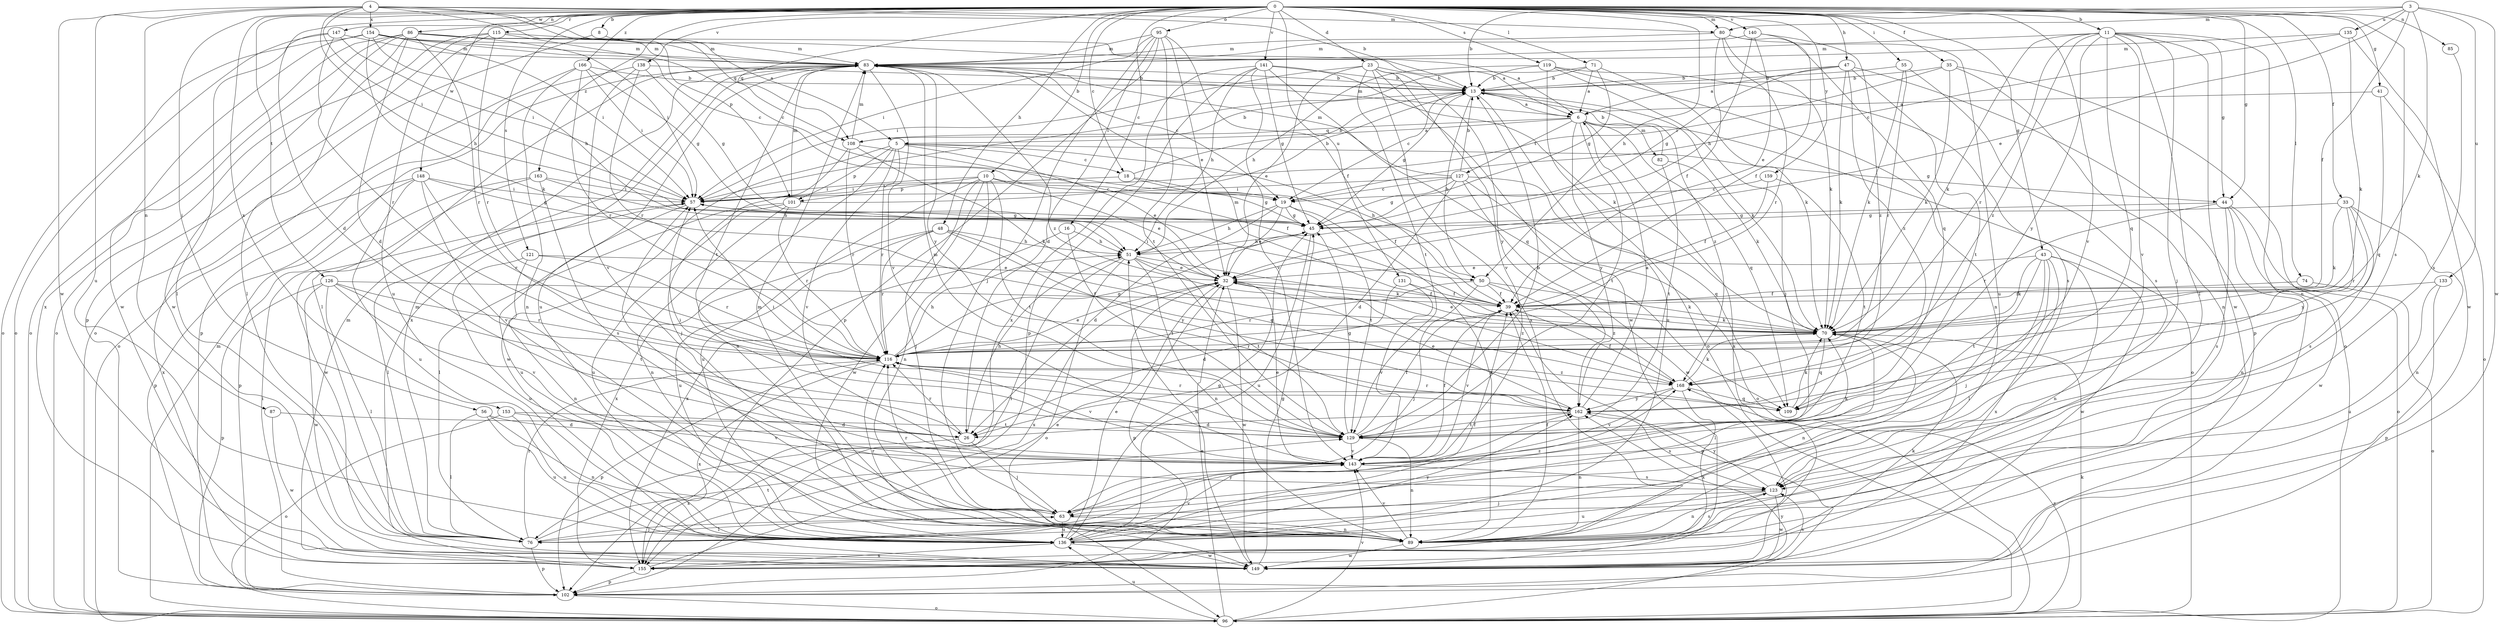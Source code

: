 strict digraph  {
0;
3;
4;
5;
6;
8;
10;
11;
13;
16;
18;
19;
23;
26;
32;
33;
35;
39;
41;
43;
44;
45;
47;
48;
50;
51;
55;
56;
57;
63;
70;
71;
74;
76;
80;
82;
83;
85;
86;
87;
89;
95;
96;
101;
102;
108;
109;
115;
116;
119;
121;
123;
126;
127;
129;
131;
133;
135;
136;
138;
140;
141;
143;
147;
148;
149;
153;
154;
155;
159;
162;
163;
166;
168;
0 -> 8  [label=b];
0 -> 10  [label=b];
0 -> 11  [label=b];
0 -> 16  [label=c];
0 -> 18  [label=c];
0 -> 23  [label=d];
0 -> 26  [label=d];
0 -> 33  [label=f];
0 -> 35  [label=f];
0 -> 41  [label=g];
0 -> 43  [label=g];
0 -> 44  [label=g];
0 -> 47  [label=h];
0 -> 48  [label=h];
0 -> 50  [label=h];
0 -> 55  [label=i];
0 -> 56  [label=i];
0 -> 71  [label=l];
0 -> 74  [label=l];
0 -> 80  [label=m];
0 -> 85  [label=n];
0 -> 86  [label=n];
0 -> 95  [label=o];
0 -> 108  [label=q];
0 -> 115  [label=r];
0 -> 119  [label=s];
0 -> 121  [label=s];
0 -> 123  [label=s];
0 -> 126  [label=t];
0 -> 131  [label=u];
0 -> 138  [label=v];
0 -> 140  [label=v];
0 -> 141  [label=v];
0 -> 143  [label=v];
0 -> 147  [label=w];
0 -> 148  [label=w];
0 -> 153  [label=x];
0 -> 159  [label=y];
0 -> 163  [label=z];
0 -> 166  [label=z];
3 -> 13  [label=b];
3 -> 32  [label=e];
3 -> 39  [label=f];
3 -> 70  [label=k];
3 -> 80  [label=m];
3 -> 133  [label=u];
3 -> 135  [label=u];
3 -> 149  [label=w];
4 -> 5  [label=a];
4 -> 13  [label=b];
4 -> 50  [label=h];
4 -> 57  [label=i];
4 -> 80  [label=m];
4 -> 87  [label=n];
4 -> 101  [label=p];
4 -> 108  [label=q];
4 -> 136  [label=u];
4 -> 149  [label=w];
4 -> 154  [label=x];
5 -> 18  [label=c];
5 -> 32  [label=e];
5 -> 44  [label=g];
5 -> 50  [label=h];
5 -> 89  [label=n];
5 -> 101  [label=p];
5 -> 116  [label=r];
5 -> 143  [label=v];
5 -> 149  [label=w];
6 -> 5  [label=a];
6 -> 82  [label=m];
6 -> 83  [label=m];
6 -> 96  [label=o];
6 -> 108  [label=q];
6 -> 109  [label=q];
6 -> 127  [label=t];
6 -> 129  [label=t];
6 -> 155  [label=x];
6 -> 162  [label=y];
8 -> 83  [label=m];
8 -> 96  [label=o];
10 -> 19  [label=c];
10 -> 32  [label=e];
10 -> 57  [label=i];
10 -> 63  [label=j];
10 -> 89  [label=n];
10 -> 101  [label=p];
10 -> 129  [label=t];
10 -> 136  [label=u];
10 -> 149  [label=w];
11 -> 44  [label=g];
11 -> 63  [label=j];
11 -> 70  [label=k];
11 -> 76  [label=l];
11 -> 83  [label=m];
11 -> 89  [label=n];
11 -> 109  [label=q];
11 -> 116  [label=r];
11 -> 143  [label=v];
11 -> 149  [label=w];
11 -> 162  [label=y];
11 -> 168  [label=z];
13 -> 6  [label=a];
13 -> 19  [label=c];
13 -> 45  [label=g];
13 -> 50  [label=h];
13 -> 70  [label=k];
13 -> 136  [label=u];
13 -> 168  [label=z];
16 -> 51  [label=h];
16 -> 129  [label=t];
16 -> 155  [label=x];
18 -> 13  [label=b];
18 -> 39  [label=f];
18 -> 45  [label=g];
18 -> 57  [label=i];
19 -> 26  [label=d];
19 -> 32  [label=e];
19 -> 45  [label=g];
19 -> 51  [label=h];
19 -> 89  [label=n];
19 -> 129  [label=t];
23 -> 13  [label=b];
23 -> 32  [label=e];
23 -> 57  [label=i];
23 -> 129  [label=t];
23 -> 143  [label=v];
23 -> 149  [label=w];
23 -> 155  [label=x];
23 -> 162  [label=y];
26 -> 51  [label=h];
26 -> 63  [label=j];
26 -> 116  [label=r];
26 -> 155  [label=x];
32 -> 39  [label=f];
32 -> 57  [label=i];
32 -> 102  [label=p];
32 -> 149  [label=w];
32 -> 155  [label=x];
32 -> 168  [label=z];
33 -> 45  [label=g];
33 -> 70  [label=k];
33 -> 89  [label=n];
33 -> 116  [label=r];
33 -> 123  [label=s];
33 -> 162  [label=y];
35 -> 13  [label=b];
35 -> 57  [label=i];
35 -> 70  [label=k];
35 -> 89  [label=n];
35 -> 96  [label=o];
39 -> 70  [label=k];
39 -> 102  [label=p];
39 -> 143  [label=v];
41 -> 6  [label=a];
41 -> 96  [label=o];
41 -> 109  [label=q];
43 -> 32  [label=e];
43 -> 63  [label=j];
43 -> 70  [label=k];
43 -> 76  [label=l];
43 -> 89  [label=n];
43 -> 129  [label=t];
43 -> 149  [label=w];
43 -> 155  [label=x];
44 -> 45  [label=g];
44 -> 89  [label=n];
44 -> 96  [label=o];
44 -> 116  [label=r];
44 -> 123  [label=s];
44 -> 149  [label=w];
45 -> 51  [label=h];
45 -> 136  [label=u];
47 -> 6  [label=a];
47 -> 13  [label=b];
47 -> 45  [label=g];
47 -> 70  [label=k];
47 -> 102  [label=p];
47 -> 129  [label=t];
47 -> 168  [label=z];
48 -> 51  [label=h];
48 -> 109  [label=q];
48 -> 116  [label=r];
48 -> 136  [label=u];
48 -> 155  [label=x];
48 -> 162  [label=y];
50 -> 39  [label=f];
50 -> 63  [label=j];
50 -> 70  [label=k];
50 -> 116  [label=r];
50 -> 168  [label=z];
51 -> 32  [label=e];
51 -> 70  [label=k];
51 -> 76  [label=l];
51 -> 89  [label=n];
51 -> 96  [label=o];
51 -> 129  [label=t];
55 -> 13  [label=b];
55 -> 70  [label=k];
55 -> 116  [label=r];
55 -> 123  [label=s];
56 -> 26  [label=d];
56 -> 76  [label=l];
56 -> 89  [label=n];
56 -> 136  [label=u];
57 -> 45  [label=g];
57 -> 76  [label=l];
57 -> 136  [label=u];
63 -> 57  [label=i];
63 -> 76  [label=l];
63 -> 89  [label=n];
63 -> 116  [label=r];
63 -> 136  [label=u];
63 -> 168  [label=z];
70 -> 32  [label=e];
70 -> 76  [label=l];
70 -> 83  [label=m];
70 -> 89  [label=n];
70 -> 109  [label=q];
70 -> 116  [label=r];
71 -> 6  [label=a];
71 -> 13  [label=b];
71 -> 45  [label=g];
71 -> 57  [label=i];
71 -> 70  [label=k];
74 -> 39  [label=f];
74 -> 96  [label=o];
76 -> 63  [label=j];
76 -> 83  [label=m];
76 -> 102  [label=p];
76 -> 116  [label=r];
76 -> 129  [label=t];
76 -> 162  [label=y];
80 -> 39  [label=f];
80 -> 70  [label=k];
80 -> 83  [label=m];
80 -> 109  [label=q];
80 -> 116  [label=r];
80 -> 136  [label=u];
82 -> 13  [label=b];
82 -> 70  [label=k];
82 -> 129  [label=t];
83 -> 13  [label=b];
83 -> 19  [label=c];
83 -> 76  [label=l];
83 -> 129  [label=t];
83 -> 136  [label=u];
83 -> 143  [label=v];
83 -> 155  [label=x];
83 -> 162  [label=y];
83 -> 168  [label=z];
85 -> 123  [label=s];
86 -> 6  [label=a];
86 -> 26  [label=d];
86 -> 57  [label=i];
86 -> 76  [label=l];
86 -> 83  [label=m];
86 -> 96  [label=o];
86 -> 116  [label=r];
86 -> 149  [label=w];
86 -> 155  [label=x];
87 -> 129  [label=t];
87 -> 149  [label=w];
89 -> 39  [label=f];
89 -> 83  [label=m];
89 -> 116  [label=r];
89 -> 123  [label=s];
89 -> 143  [label=v];
89 -> 149  [label=w];
95 -> 26  [label=d];
95 -> 32  [label=e];
95 -> 39  [label=f];
95 -> 57  [label=i];
95 -> 63  [label=j];
95 -> 83  [label=m];
95 -> 102  [label=p];
95 -> 129  [label=t];
96 -> 32  [label=e];
96 -> 70  [label=k];
96 -> 83  [label=m];
96 -> 136  [label=u];
96 -> 143  [label=v];
96 -> 162  [label=y];
96 -> 168  [label=z];
101 -> 13  [label=b];
101 -> 76  [label=l];
101 -> 83  [label=m];
101 -> 89  [label=n];
101 -> 116  [label=r];
101 -> 136  [label=u];
102 -> 57  [label=i];
102 -> 96  [label=o];
108 -> 13  [label=b];
108 -> 39  [label=f];
108 -> 63  [label=j];
108 -> 70  [label=k];
108 -> 83  [label=m];
108 -> 116  [label=r];
109 -> 70  [label=k];
109 -> 116  [label=r];
115 -> 19  [label=c];
115 -> 83  [label=m];
115 -> 96  [label=o];
115 -> 102  [label=p];
115 -> 116  [label=r];
115 -> 136  [label=u];
116 -> 32  [label=e];
116 -> 45  [label=g];
116 -> 51  [label=h];
116 -> 102  [label=p];
116 -> 143  [label=v];
116 -> 155  [label=x];
116 -> 168  [label=z];
119 -> 13  [label=b];
119 -> 51  [label=h];
119 -> 63  [label=j];
119 -> 89  [label=n];
119 -> 96  [label=o];
119 -> 123  [label=s];
121 -> 32  [label=e];
121 -> 89  [label=n];
121 -> 116  [label=r];
121 -> 136  [label=u];
123 -> 63  [label=j];
123 -> 89  [label=n];
123 -> 136  [label=u];
123 -> 149  [label=w];
123 -> 162  [label=y];
126 -> 39  [label=f];
126 -> 76  [label=l];
126 -> 102  [label=p];
126 -> 116  [label=r];
126 -> 129  [label=t];
126 -> 143  [label=v];
126 -> 149  [label=w];
127 -> 13  [label=b];
127 -> 19  [label=c];
127 -> 26  [label=d];
127 -> 45  [label=g];
127 -> 57  [label=i];
127 -> 83  [label=m];
127 -> 96  [label=o];
127 -> 109  [label=q];
127 -> 149  [label=w];
129 -> 13  [label=b];
129 -> 39  [label=f];
129 -> 45  [label=g];
129 -> 57  [label=i];
129 -> 83  [label=m];
129 -> 89  [label=n];
129 -> 143  [label=v];
131 -> 26  [label=d];
131 -> 39  [label=f];
131 -> 143  [label=v];
133 -> 39  [label=f];
133 -> 102  [label=p];
133 -> 136  [label=u];
135 -> 19  [label=c];
135 -> 70  [label=k];
135 -> 83  [label=m];
135 -> 149  [label=w];
136 -> 32  [label=e];
136 -> 39  [label=f];
136 -> 45  [label=g];
136 -> 143  [label=v];
136 -> 149  [label=w];
136 -> 155  [label=x];
136 -> 162  [label=y];
138 -> 13  [label=b];
138 -> 45  [label=g];
138 -> 102  [label=p];
138 -> 116  [label=r];
138 -> 143  [label=v];
140 -> 32  [label=e];
140 -> 39  [label=f];
140 -> 51  [label=h];
140 -> 83  [label=m];
140 -> 168  [label=z];
141 -> 13  [label=b];
141 -> 45  [label=g];
141 -> 51  [label=h];
141 -> 70  [label=k];
141 -> 102  [label=p];
141 -> 109  [label=q];
141 -> 143  [label=v];
141 -> 155  [label=x];
143 -> 32  [label=e];
143 -> 39  [label=f];
143 -> 70  [label=k];
143 -> 123  [label=s];
147 -> 57  [label=i];
147 -> 76  [label=l];
147 -> 83  [label=m];
147 -> 96  [label=o];
147 -> 116  [label=r];
148 -> 45  [label=g];
148 -> 57  [label=i];
148 -> 102  [label=p];
148 -> 116  [label=r];
148 -> 136  [label=u];
148 -> 143  [label=v];
148 -> 155  [label=x];
149 -> 45  [label=g];
149 -> 51  [label=h];
149 -> 123  [label=s];
153 -> 26  [label=d];
153 -> 96  [label=o];
153 -> 136  [label=u];
153 -> 143  [label=v];
154 -> 6  [label=a];
154 -> 19  [label=c];
154 -> 51  [label=h];
154 -> 57  [label=i];
154 -> 70  [label=k];
154 -> 83  [label=m];
154 -> 96  [label=o];
154 -> 149  [label=w];
155 -> 32  [label=e];
155 -> 70  [label=k];
155 -> 83  [label=m];
155 -> 102  [label=p];
159 -> 19  [label=c];
159 -> 39  [label=f];
159 -> 129  [label=t];
162 -> 6  [label=a];
162 -> 26  [label=d];
162 -> 32  [label=e];
162 -> 57  [label=i];
162 -> 89  [label=n];
162 -> 116  [label=r];
162 -> 123  [label=s];
162 -> 129  [label=t];
163 -> 51  [label=h];
163 -> 57  [label=i];
163 -> 102  [label=p];
163 -> 123  [label=s];
163 -> 149  [label=w];
166 -> 13  [label=b];
166 -> 45  [label=g];
166 -> 57  [label=i];
166 -> 89  [label=n];
166 -> 96  [label=o];
166 -> 116  [label=r];
168 -> 39  [label=f];
168 -> 70  [label=k];
168 -> 109  [label=q];
168 -> 143  [label=v];
168 -> 155  [label=x];
168 -> 162  [label=y];
}
